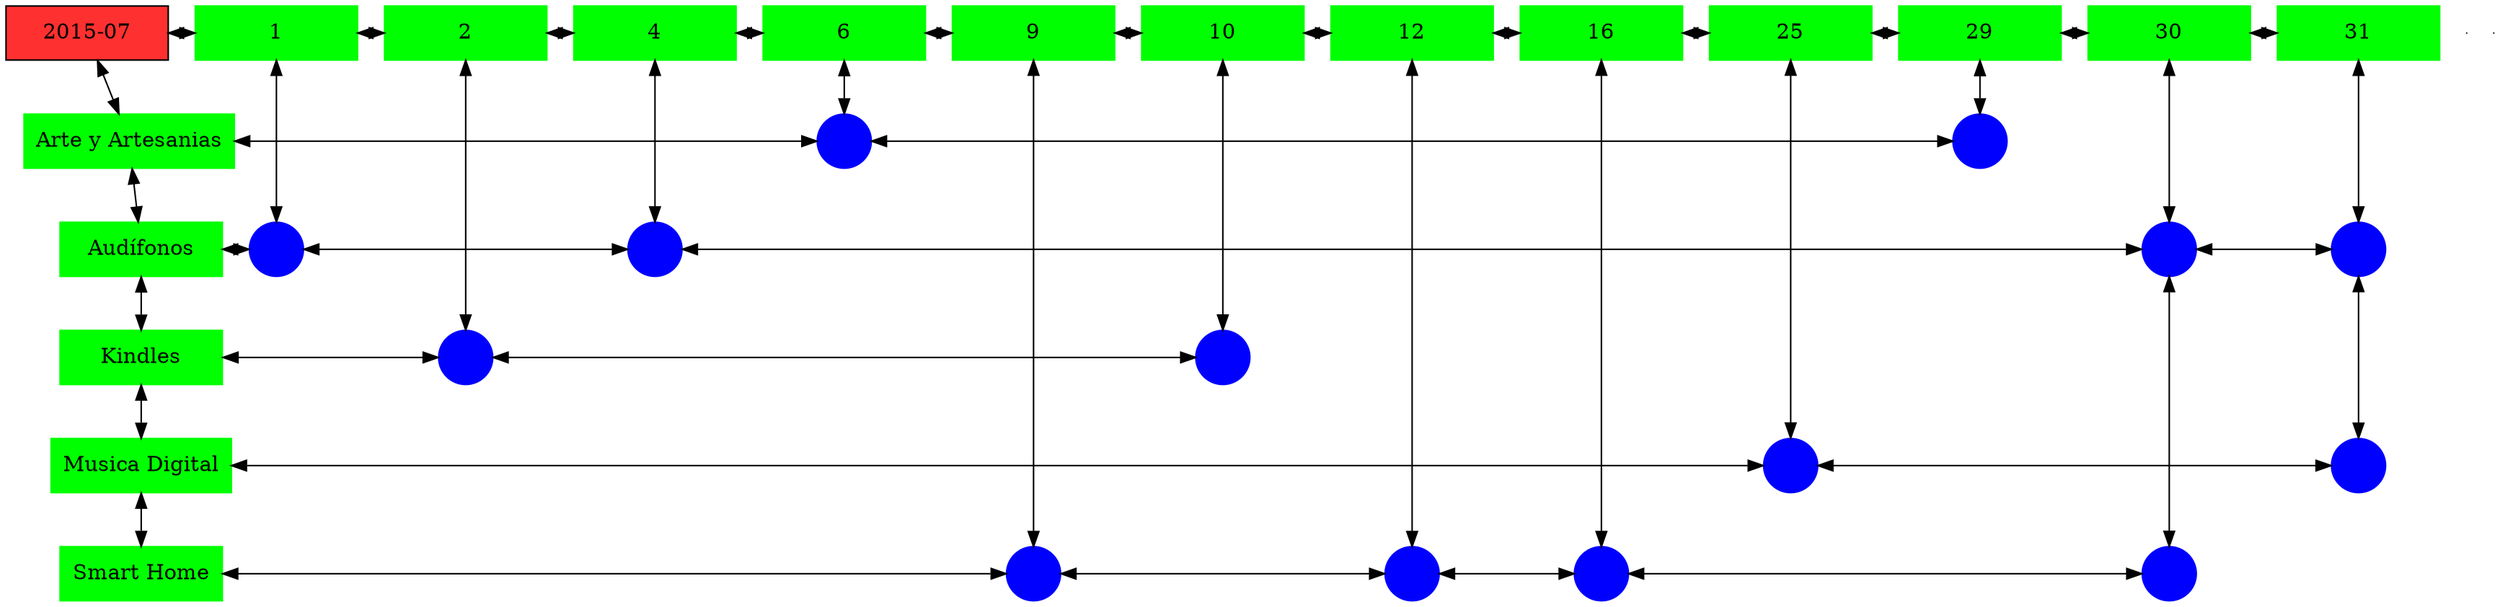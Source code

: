 digraph G{
node[shape="box"];
nodeMt[ label = "2015-07", width = 1.5, style = filled, fillcolor = firebrick1, group = 1 ];
e0[ shape = point, width = 0 ];
e1[ shape = point, width = 0 ];
node0xc002103b30[label="1",color=green,style =filled,width = 1.5 group=1];
nodeMt->node0xc002103b30[dir="both"];
{rank=same;nodeMt;node0xc002103b30;}
node0xc002002d70[label="2",color=green,style =filled,width = 1.5 group=2];
node0xc002103b30->node0xc002002d70[dir="both"];
{rank=same;node0xc002103b30;node0xc002002d70;}
node0xc0021db810[label="4",color=green,style =filled,width = 1.5 group=4];
node0xc002002d70->node0xc0021db810[dir="both"];
{rank=same;node0xc002002d70;node0xc0021db810;}
node0xc001f66780[label="6",color=green,style =filled,width = 1.5 group=6];
node0xc0021db810->node0xc001f66780[dir="both"];
{rank=same;node0xc0021db810;node0xc001f66780;}
node0xc002102a50[label="9",color=green,style =filled,width = 1.5 group=9];
node0xc001f66780->node0xc002102a50[dir="both"];
{rank=same;node0xc001f66780;node0xc002102a50;}
node0xc0020e00a0[label="10",color=green,style =filled,width = 1.5 group=10];
node0xc002102a50->node0xc0020e00a0[dir="both"];
{rank=same;node0xc002102a50;node0xc0020e00a0;}
node0xc001e89180[label="12",color=green,style =filled,width = 1.5 group=12];
node0xc0020e00a0->node0xc001e89180[dir="both"];
{rank=same;node0xc0020e00a0;node0xc001e89180;}
node0xc001eaf130[label="16",color=green,style =filled,width = 1.5 group=16];
node0xc001e89180->node0xc001eaf130[dir="both"];
{rank=same;node0xc001e89180;node0xc001eaf130;}
node0xc001f3ed70[label="25",color=green,style =filled,width = 1.5 group=25];
node0xc001eaf130->node0xc001f3ed70[dir="both"];
{rank=same;node0xc001eaf130;node0xc001f3ed70;}
node0xc001e2dea0[label="29",color=green,style =filled,width = 1.5 group=29];
node0xc001f3ed70->node0xc001e2dea0[dir="both"];
{rank=same;node0xc001f3ed70;node0xc001e2dea0;}
node0xc001f05ae0[label="30",color=green,style =filled,width = 1.5 group=30];
node0xc001e2dea0->node0xc001f05ae0[dir="both"];
{rank=same;node0xc001e2dea0;node0xc001f05ae0;}
node0xc001e81950[label="31",color=green,style =filled,width = 1.5 group=31];
node0xc001f05ae0->node0xc001e81950[dir="both"];
{rank=same;node0xc001f05ae0;node0xc001e81950;}
node0xc001e2de50[label="Arte y Artesanias",color=green,style =filled width = 1.5 group=1];
node0xc001f5bb80[label="",color=blue,style =filled, width = 0.5 group=6 shape=circle];
node0xc001e2de50->node0xc001f5bb80[dir="both"];
{rank=same;node0xc001e2de50;node0xc001f5bb80;}
node0xc001e2b080[label="",color=blue,style =filled, width = 0.5 group=29 shape=circle];
node0xc001f5bb80->node0xc001e2b080[dir="both"];
{rank=same;node0xc001e2b080;node0xc001f5bb80;}
node0xc001e81900[label="Audífonos",color=green,style =filled width = 1.5 group=1];
node0xc0020ffe00[label="",color=blue,style =filled, width = 0.5 group=1 shape=circle];
node0xc001e81900->node0xc0020ffe00[dir="both"];
{rank=same;node0xc001e81900;node0xc0020ffe00;}
node0xc0021d7a80[label="",color=blue,style =filled, width = 0.5 group=4 shape=circle];
node0xc0020ffe00->node0xc0021d7a80[dir="both"];
{rank=same;node0xc0021d7a80;node0xc0020ffe00;}
node0xc001f01880[label="",color=blue,style =filled, width = 0.5 group=30 shape=circle];
node0xc0021d7a80->node0xc001f01880[dir="both"];
{rank=same;node0xc001f01880;node0xc0021d7a80;}
node0xc001e75880[label="",color=blue,style =filled, width = 0.5 group=31 shape=circle];
node0xc001f01880->node0xc001e75880[dir="both"];
{rank=same;node0xc001e75880;node0xc001f01880;}
node0xc002002d20[label="Kindles",color=green,style =filled width = 1.5 group=1];
node0xc001ff9900[label="",color=blue,style =filled, width = 0.5 group=2 shape=circle];
node0xc002002d20->node0xc001ff9900[dir="both"];
{rank=same;node0xc002002d20;node0xc001ff9900;}
node0xc0020d9780[label="",color=blue,style =filled, width = 0.5 group=10 shape=circle];
node0xc001ff9900->node0xc0020d9780[dir="both"];
{rank=same;node0xc0020d9780;node0xc001ff9900;}
node0xc001f3ed20[label="Musica Digital",color=green,style =filled width = 1.5 group=1];
node0xc001f40280[label="",color=blue,style =filled, width = 0.5 group=25 shape=circle];
node0xc001f3ed20->node0xc001f40280[dir="both"];
{rank=same;node0xc001f3ed20;node0xc001f40280;}
node0xc0020d9380[label="",color=blue,style =filled, width = 0.5 group=31 shape=circle];
node0xc001f40280->node0xc0020d9380[dir="both"];
{rank=same;node0xc0020d9380;node0xc001f40280;}
node0xc001e89130[label="Smart Home",color=green,style =filled width = 1.5 group=1];
node0xc0020ff080[label="",color=blue,style =filled, width = 0.5 group=9 shape=circle];
node0xc001e89130->node0xc0020ff080[dir="both"];
{rank=same;node0xc001e89130;node0xc0020ff080;}
node0xc00216d400[label="",color=blue,style =filled, width = 0.5 group=12 shape=circle];
node0xc0020ff080->node0xc00216d400[dir="both"];
{rank=same;node0xc00216d400;node0xc0020ff080;}
node0xc0021d6000[label="",color=blue,style =filled, width = 0.5 group=16 shape=circle];
node0xc00216d400->node0xc0021d6000[dir="both"];
{rank=same;node0xc0021d6000;node0xc00216d400;}
node0xc001f29880[label="",color=blue,style =filled, width = 0.5 group=30 shape=circle];
node0xc0021d6000->node0xc001f29880[dir="both"];
{rank=same;node0xc001f29880;node0xc0021d6000;}
node0xc002103b30->node0xc0020ffe00[dir="both"];
node0xc002002d70->node0xc001ff9900[dir="both"];
node0xc0021db810->node0xc0021d7a80[dir="both"];
node0xc001f66780->node0xc001f5bb80[dir="both"];
node0xc002102a50->node0xc0020ff080[dir="both"];
node0xc0020e00a0->node0xc0020d9780[dir="both"];
node0xc001e89180->node0xc00216d400[dir="both"];
node0xc001eaf130->node0xc0021d6000[dir="both"];
node0xc001f3ed70->node0xc001f40280[dir="both"];
node0xc001e2dea0->node0xc001e2b080[dir="both"];
node0xc001f05ae0->node0xc001f01880[dir="both"];
node0xc001f01880->node0xc001f29880[dir="both"];
node0xc001e81950->node0xc001e75880[dir="both"];
node0xc001e75880->node0xc0020d9380[dir="both"];
nodeMt->node0xc001e2de50[dir="both"];
node0xc001e2de50->node0xc001e81900[dir="both"];
node0xc001e81900->node0xc002002d20[dir="both"];
node0xc002002d20->node0xc001f3ed20[dir="both"];
node0xc001f3ed20->node0xc001e89130[dir="both"];
}
